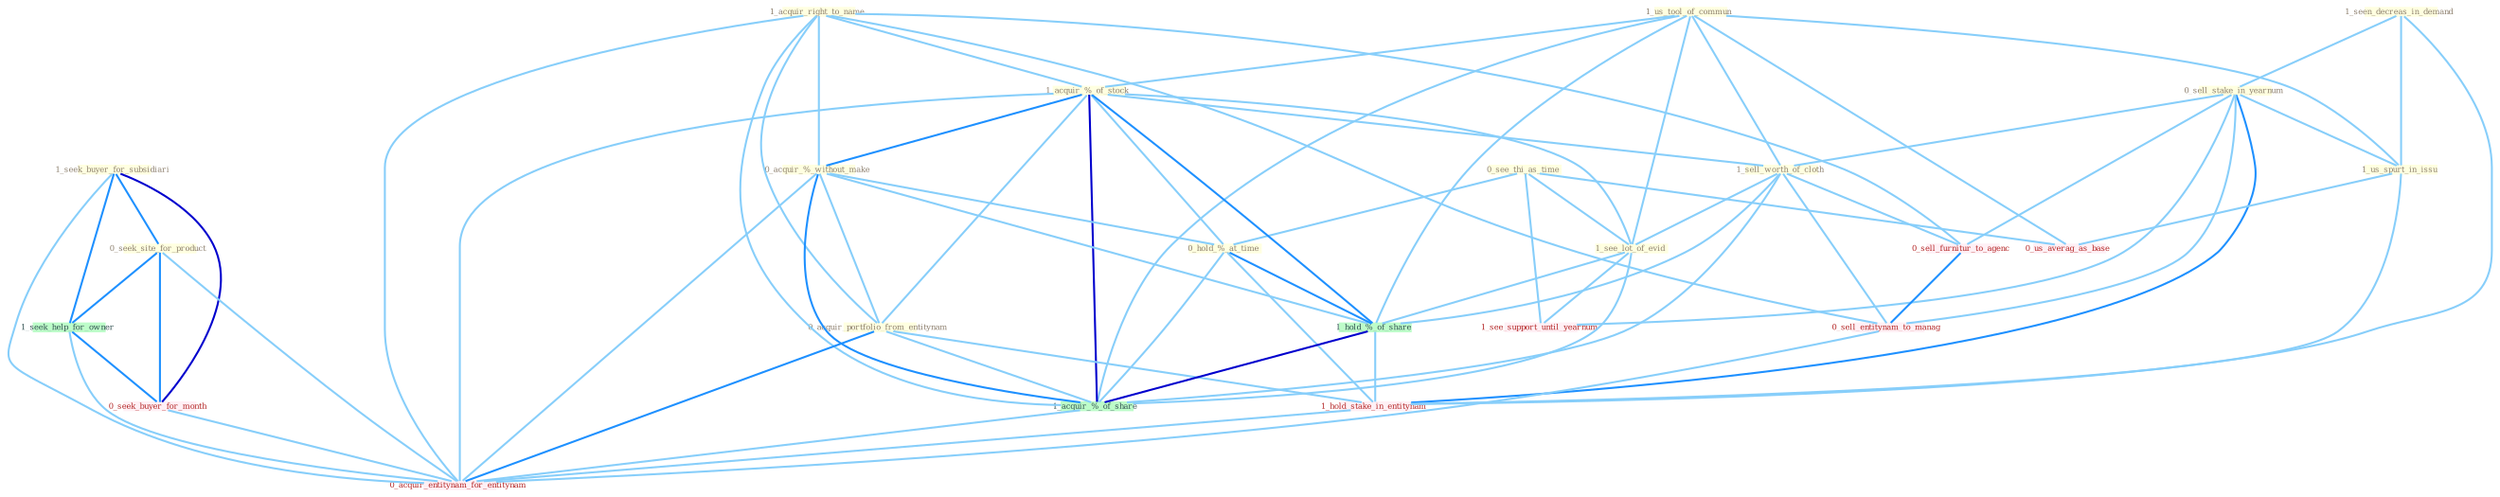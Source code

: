 Graph G{ 
    node
    [shape=polygon,style=filled,width=.5,height=.06,color="#BDFCC9",fixedsize=true,fontsize=4,
    fontcolor="#2f4f4f"];
    {node
    [color="#ffffe0", fontcolor="#8b7d6b"] "1_seen_decreas_in_demand " "0_see_thi_as_time " "1_us_tool_of_commun " "1_acquir_right_to_name " "1_acquir_%_of_stock " "1_seek_buyer_for_subsidiari " "0_acquir_%_without_make " "0_hold_%_at_time " "0_sell_stake_in_yearnum " "1_us_spurt_in_issu " "0_seek_site_for_product " "1_sell_worth_of_cloth " "0_acquir_portfolio_from_entitynam " "1_see_lot_of_evid "}
{node [color="#fff0f5", fontcolor="#b22222"] "1_hold_stake_in_entitynam " "0_seek_buyer_for_month " "1_see_support_until_yearnum " "0_sell_furnitur_to_agenc " "0_us_averag_as_base " "0_sell_entitynam_to_manag " "0_acquir_entitynam_for_entitynam "}
edge [color="#B0E2FF"];

	"1_seen_decreas_in_demand " -- "0_sell_stake_in_yearnum " [w="1", color="#87cefa" ];
	"1_seen_decreas_in_demand " -- "1_us_spurt_in_issu " [w="1", color="#87cefa" ];
	"1_seen_decreas_in_demand " -- "1_hold_stake_in_entitynam " [w="1", color="#87cefa" ];
	"0_see_thi_as_time " -- "0_hold_%_at_time " [w="1", color="#87cefa" ];
	"0_see_thi_as_time " -- "1_see_lot_of_evid " [w="1", color="#87cefa" ];
	"0_see_thi_as_time " -- "1_see_support_until_yearnum " [w="1", color="#87cefa" ];
	"0_see_thi_as_time " -- "0_us_averag_as_base " [w="1", color="#87cefa" ];
	"1_us_tool_of_commun " -- "1_acquir_%_of_stock " [w="1", color="#87cefa" ];
	"1_us_tool_of_commun " -- "1_us_spurt_in_issu " [w="1", color="#87cefa" ];
	"1_us_tool_of_commun " -- "1_sell_worth_of_cloth " [w="1", color="#87cefa" ];
	"1_us_tool_of_commun " -- "1_see_lot_of_evid " [w="1", color="#87cefa" ];
	"1_us_tool_of_commun " -- "1_hold_%_of_share " [w="1", color="#87cefa" ];
	"1_us_tool_of_commun " -- "1_acquir_%_of_share " [w="1", color="#87cefa" ];
	"1_us_tool_of_commun " -- "0_us_averag_as_base " [w="1", color="#87cefa" ];
	"1_acquir_right_to_name " -- "1_acquir_%_of_stock " [w="1", color="#87cefa" ];
	"1_acquir_right_to_name " -- "0_acquir_%_without_make " [w="1", color="#87cefa" ];
	"1_acquir_right_to_name " -- "0_acquir_portfolio_from_entitynam " [w="1", color="#87cefa" ];
	"1_acquir_right_to_name " -- "1_acquir_%_of_share " [w="1", color="#87cefa" ];
	"1_acquir_right_to_name " -- "0_sell_furnitur_to_agenc " [w="1", color="#87cefa" ];
	"1_acquir_right_to_name " -- "0_sell_entitynam_to_manag " [w="1", color="#87cefa" ];
	"1_acquir_right_to_name " -- "0_acquir_entitynam_for_entitynam " [w="1", color="#87cefa" ];
	"1_acquir_%_of_stock " -- "0_acquir_%_without_make " [w="2", color="#1e90ff" , len=0.8];
	"1_acquir_%_of_stock " -- "0_hold_%_at_time " [w="1", color="#87cefa" ];
	"1_acquir_%_of_stock " -- "1_sell_worth_of_cloth " [w="1", color="#87cefa" ];
	"1_acquir_%_of_stock " -- "0_acquir_portfolio_from_entitynam " [w="1", color="#87cefa" ];
	"1_acquir_%_of_stock " -- "1_see_lot_of_evid " [w="1", color="#87cefa" ];
	"1_acquir_%_of_stock " -- "1_hold_%_of_share " [w="2", color="#1e90ff" , len=0.8];
	"1_acquir_%_of_stock " -- "1_acquir_%_of_share " [w="3", color="#0000cd" , len=0.6];
	"1_acquir_%_of_stock " -- "0_acquir_entitynam_for_entitynam " [w="1", color="#87cefa" ];
	"1_seek_buyer_for_subsidiari " -- "0_seek_site_for_product " [w="2", color="#1e90ff" , len=0.8];
	"1_seek_buyer_for_subsidiari " -- "1_seek_help_for_owner " [w="2", color="#1e90ff" , len=0.8];
	"1_seek_buyer_for_subsidiari " -- "0_seek_buyer_for_month " [w="3", color="#0000cd" , len=0.6];
	"1_seek_buyer_for_subsidiari " -- "0_acquir_entitynam_for_entitynam " [w="1", color="#87cefa" ];
	"0_acquir_%_without_make " -- "0_hold_%_at_time " [w="1", color="#87cefa" ];
	"0_acquir_%_without_make " -- "0_acquir_portfolio_from_entitynam " [w="1", color="#87cefa" ];
	"0_acquir_%_without_make " -- "1_hold_%_of_share " [w="1", color="#87cefa" ];
	"0_acquir_%_without_make " -- "1_acquir_%_of_share " [w="2", color="#1e90ff" , len=0.8];
	"0_acquir_%_without_make " -- "0_acquir_entitynam_for_entitynam " [w="1", color="#87cefa" ];
	"0_hold_%_at_time " -- "1_hold_%_of_share " [w="2", color="#1e90ff" , len=0.8];
	"0_hold_%_at_time " -- "1_hold_stake_in_entitynam " [w="1", color="#87cefa" ];
	"0_hold_%_at_time " -- "1_acquir_%_of_share " [w="1", color="#87cefa" ];
	"0_sell_stake_in_yearnum " -- "1_us_spurt_in_issu " [w="1", color="#87cefa" ];
	"0_sell_stake_in_yearnum " -- "1_sell_worth_of_cloth " [w="1", color="#87cefa" ];
	"0_sell_stake_in_yearnum " -- "1_hold_stake_in_entitynam " [w="2", color="#1e90ff" , len=0.8];
	"0_sell_stake_in_yearnum " -- "1_see_support_until_yearnum " [w="1", color="#87cefa" ];
	"0_sell_stake_in_yearnum " -- "0_sell_furnitur_to_agenc " [w="1", color="#87cefa" ];
	"0_sell_stake_in_yearnum " -- "0_sell_entitynam_to_manag " [w="1", color="#87cefa" ];
	"1_us_spurt_in_issu " -- "1_hold_stake_in_entitynam " [w="1", color="#87cefa" ];
	"1_us_spurt_in_issu " -- "0_us_averag_as_base " [w="1", color="#87cefa" ];
	"0_seek_site_for_product " -- "1_seek_help_for_owner " [w="2", color="#1e90ff" , len=0.8];
	"0_seek_site_for_product " -- "0_seek_buyer_for_month " [w="2", color="#1e90ff" , len=0.8];
	"0_seek_site_for_product " -- "0_acquir_entitynam_for_entitynam " [w="1", color="#87cefa" ];
	"1_sell_worth_of_cloth " -- "1_see_lot_of_evid " [w="1", color="#87cefa" ];
	"1_sell_worth_of_cloth " -- "1_hold_%_of_share " [w="1", color="#87cefa" ];
	"1_sell_worth_of_cloth " -- "1_acquir_%_of_share " [w="1", color="#87cefa" ];
	"1_sell_worth_of_cloth " -- "0_sell_furnitur_to_agenc " [w="1", color="#87cefa" ];
	"1_sell_worth_of_cloth " -- "0_sell_entitynam_to_manag " [w="1", color="#87cefa" ];
	"0_acquir_portfolio_from_entitynam " -- "1_hold_stake_in_entitynam " [w="1", color="#87cefa" ];
	"0_acquir_portfolio_from_entitynam " -- "1_acquir_%_of_share " [w="1", color="#87cefa" ];
	"0_acquir_portfolio_from_entitynam " -- "0_acquir_entitynam_for_entitynam " [w="2", color="#1e90ff" , len=0.8];
	"1_see_lot_of_evid " -- "1_hold_%_of_share " [w="1", color="#87cefa" ];
	"1_see_lot_of_evid " -- "1_acquir_%_of_share " [w="1", color="#87cefa" ];
	"1_see_lot_of_evid " -- "1_see_support_until_yearnum " [w="1", color="#87cefa" ];
	"1_hold_%_of_share " -- "1_hold_stake_in_entitynam " [w="1", color="#87cefa" ];
	"1_hold_%_of_share " -- "1_acquir_%_of_share " [w="3", color="#0000cd" , len=0.6];
	"1_hold_stake_in_entitynam " -- "0_acquir_entitynam_for_entitynam " [w="1", color="#87cefa" ];
	"1_seek_help_for_owner " -- "0_seek_buyer_for_month " [w="2", color="#1e90ff" , len=0.8];
	"1_seek_help_for_owner " -- "0_acquir_entitynam_for_entitynam " [w="1", color="#87cefa" ];
	"0_seek_buyer_for_month " -- "0_acquir_entitynam_for_entitynam " [w="1", color="#87cefa" ];
	"1_acquir_%_of_share " -- "0_acquir_entitynam_for_entitynam " [w="1", color="#87cefa" ];
	"0_sell_furnitur_to_agenc " -- "0_sell_entitynam_to_manag " [w="2", color="#1e90ff" , len=0.8];
	"0_sell_entitynam_to_manag " -- "0_acquir_entitynam_for_entitynam " [w="1", color="#87cefa" ];
}